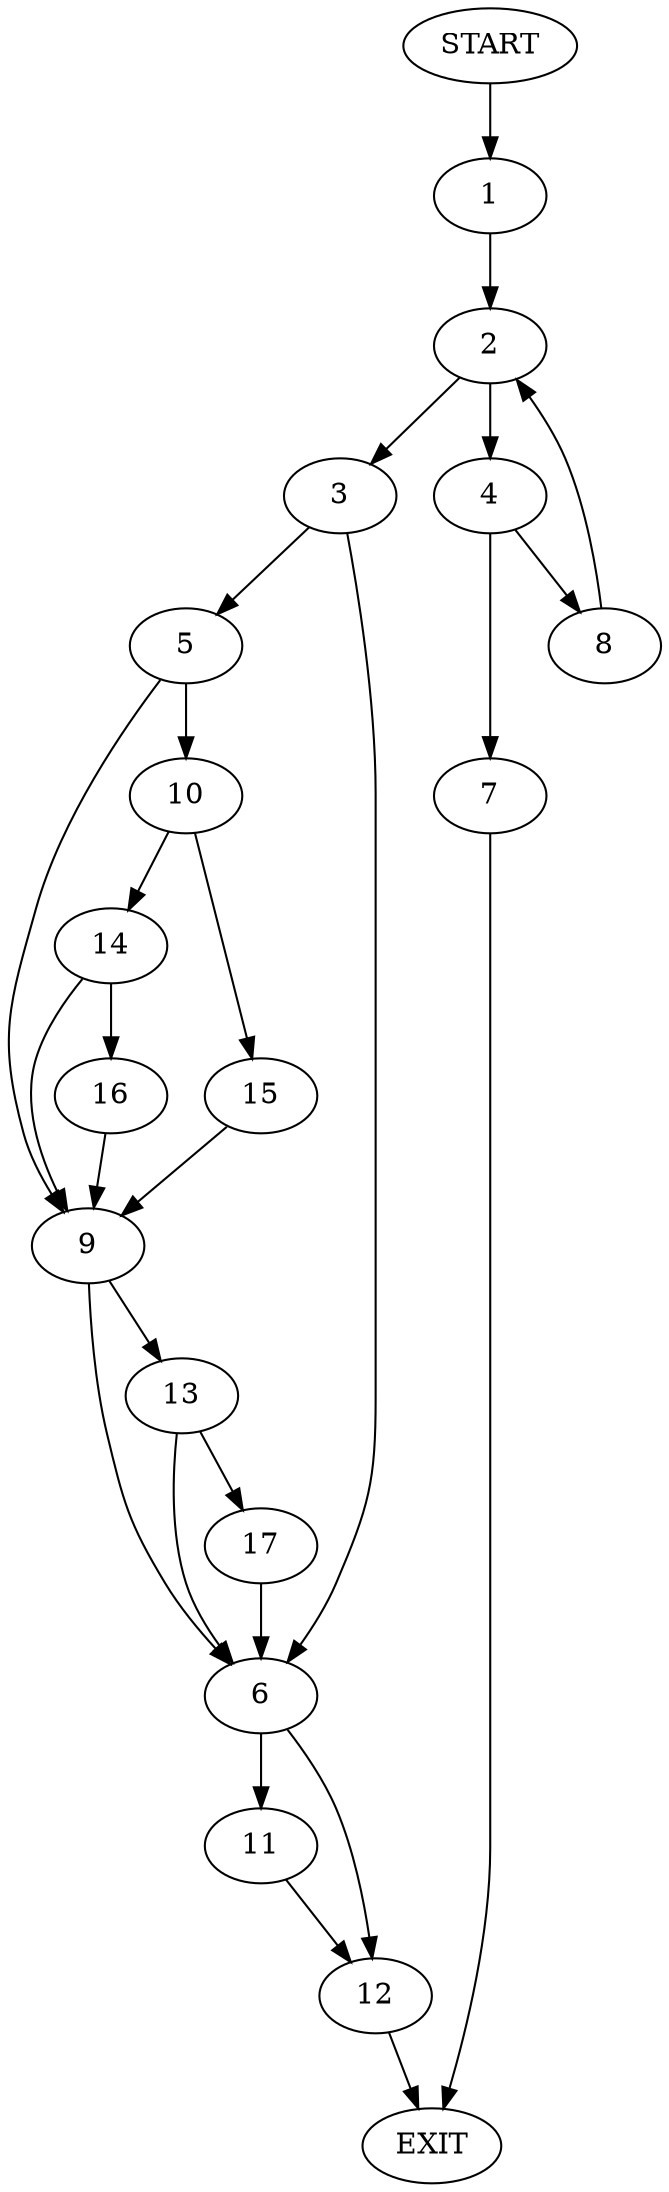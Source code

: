 digraph {
0 [label="START"]
18 [label="EXIT"]
0 -> 1
1 -> 2
2 -> 3
2 -> 4
3 -> 5
3 -> 6
4 -> 7
4 -> 8
7 -> 18
8 -> 2
5 -> 9
5 -> 10
6 -> 11
6 -> 12
9 -> 13
9 -> 6
10 -> 14
10 -> 15
14 -> 16
14 -> 9
15 -> 9
16 -> 9
13 -> 17
13 -> 6
17 -> 6
12 -> 18
11 -> 12
}
